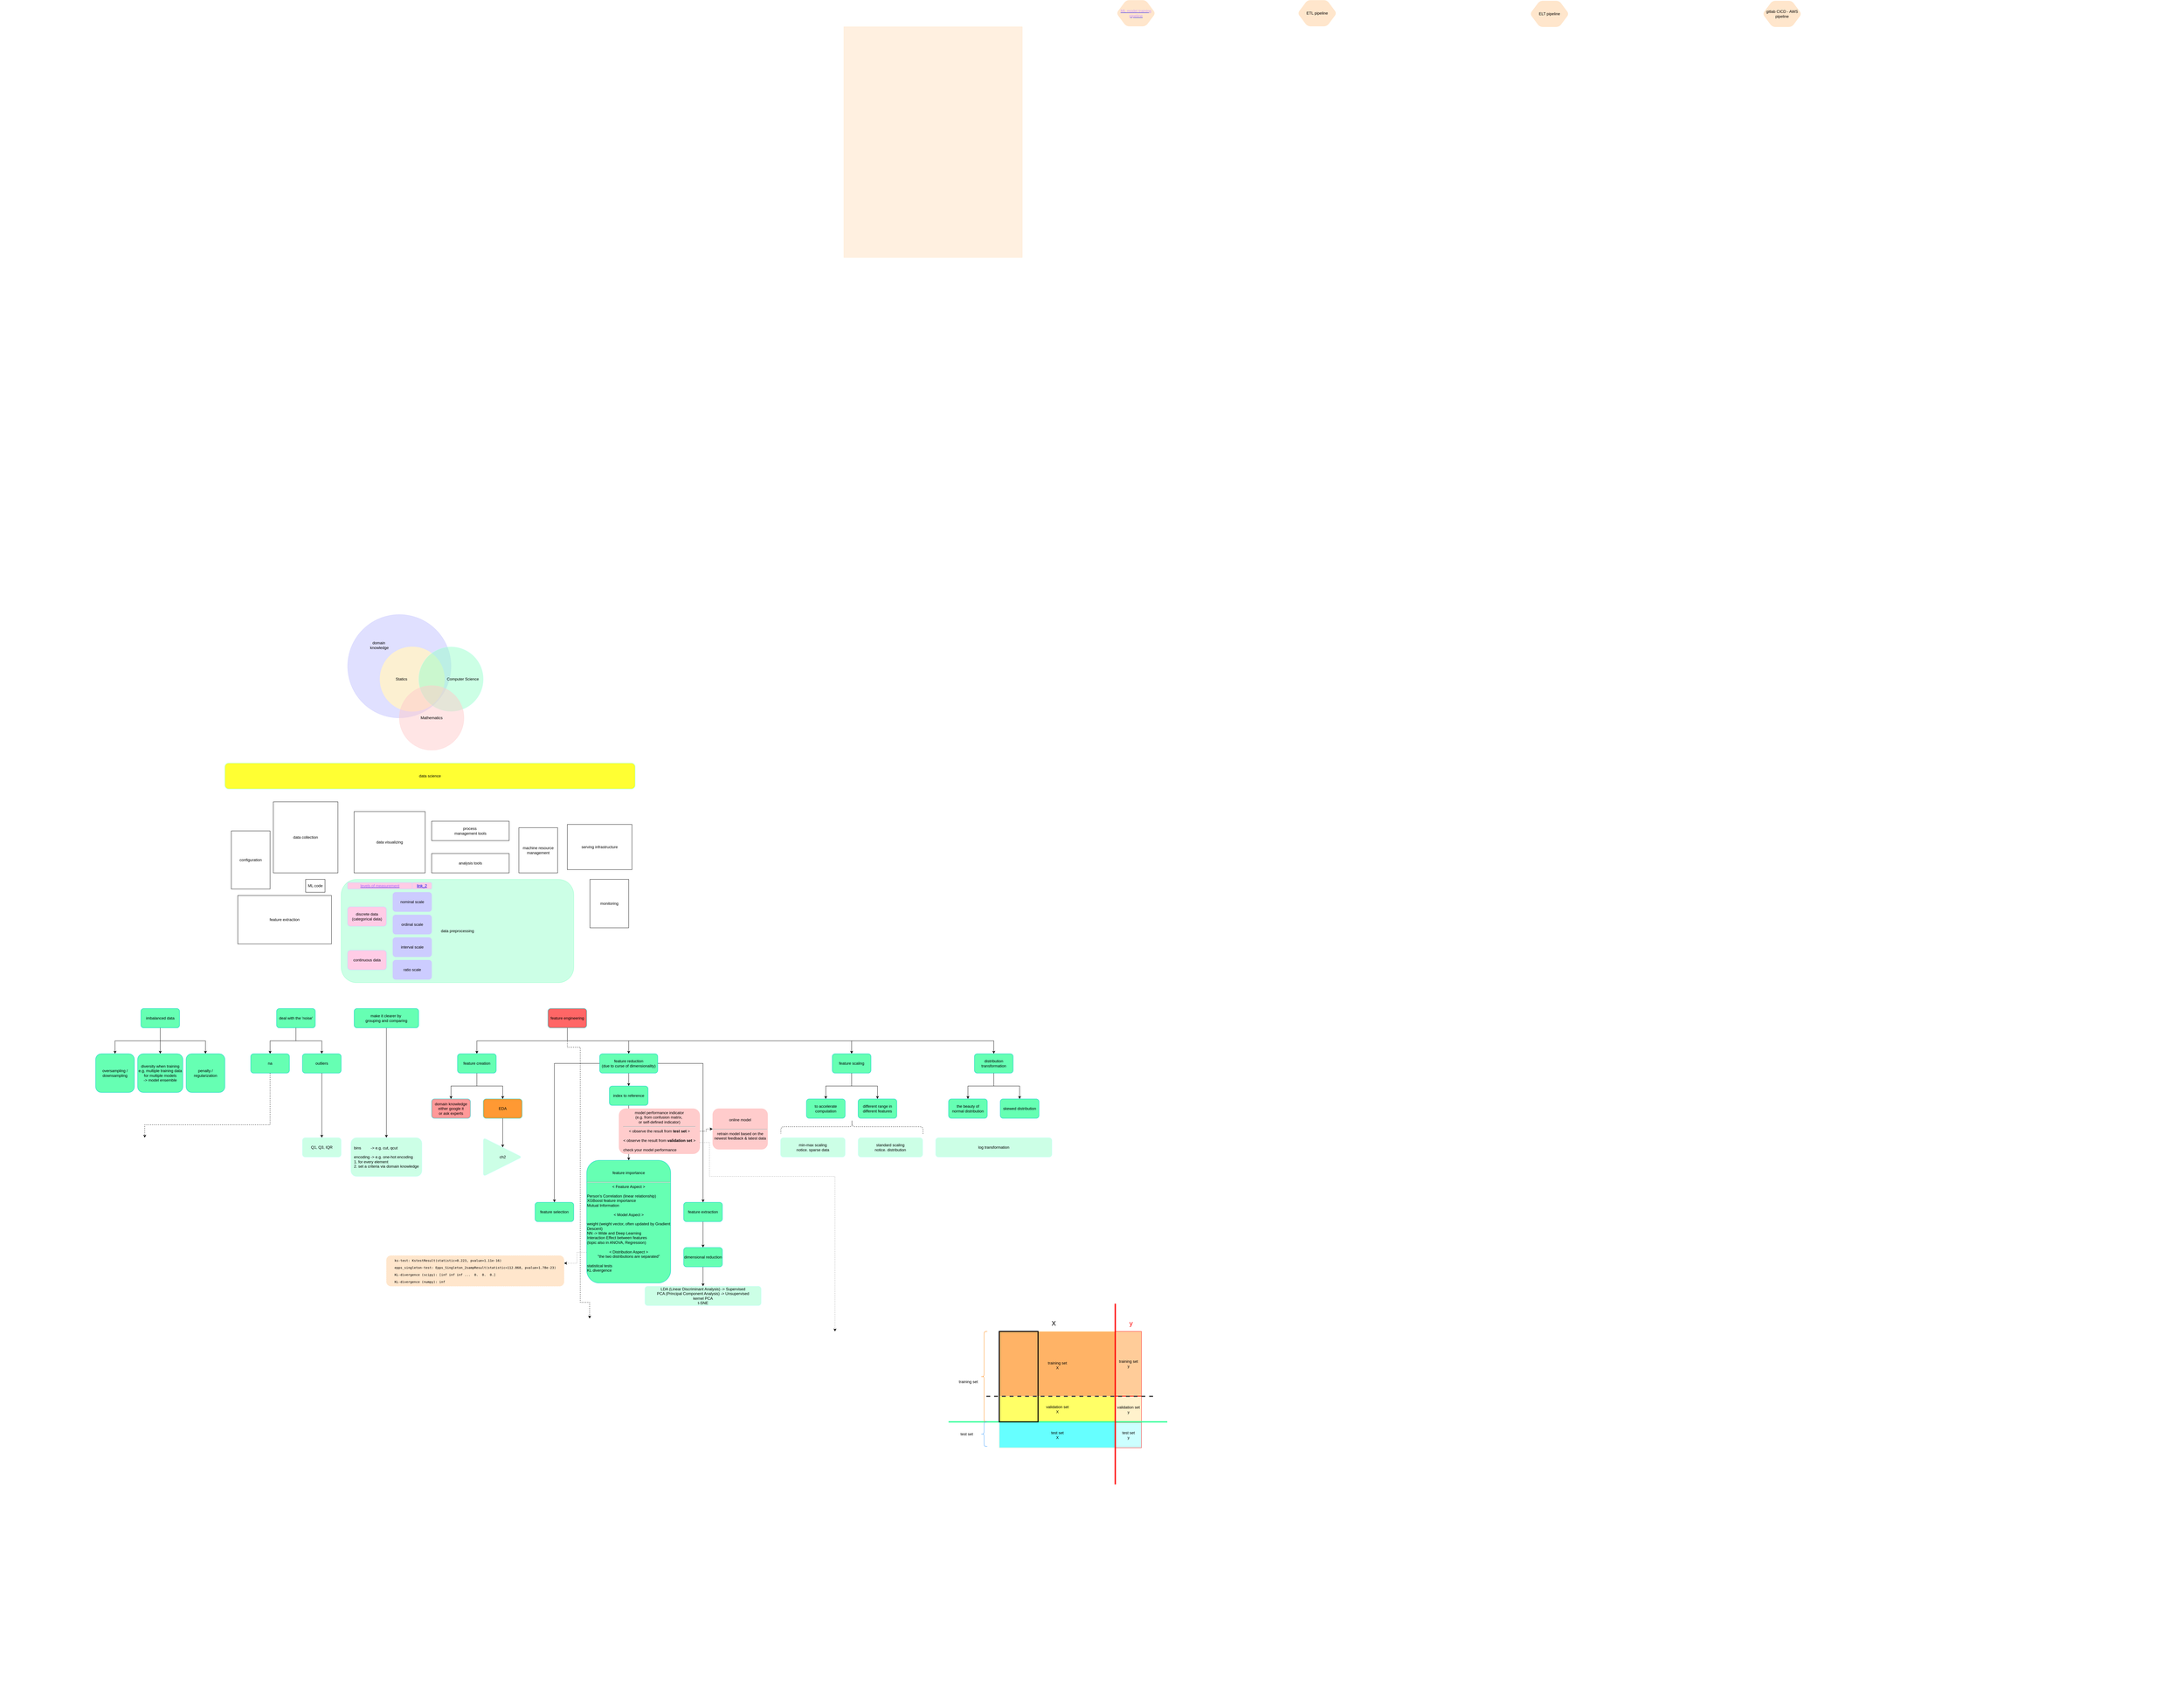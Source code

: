 <mxGraphModel dx="2912" dy="4269" grid="1" gridSize="10" guides="1" tooltips="1" connect="1" arrows="1" fold="1" page="1" pageScale="1" pageWidth="827" pageHeight="1169" background="#ffffff"><root><mxCell id="0"/><mxCell id="1" parent="0"/><mxCell id="175" value="&lt;div style=&quot;text-align: center&quot;&gt;&lt;br&gt;&lt;/div&gt;&lt;div style=&quot;text-align: center&quot;&gt;domain&amp;nbsp; &amp;nbsp; &amp;nbsp; &amp;nbsp; &amp;nbsp; &amp;nbsp; &amp;nbsp; &amp;nbsp; &amp;nbsp; &amp;nbsp; &amp;nbsp; &amp;nbsp; &amp;nbsp; &amp;nbsp; &amp;nbsp; &amp;nbsp; &amp;nbsp; &amp;nbsp; &amp;nbsp;&amp;nbsp;&lt;/div&gt;&lt;div style=&quot;text-align: center&quot;&gt;knowledge&amp;nbsp; &amp;nbsp; &amp;nbsp; &amp;nbsp; &amp;nbsp; &amp;nbsp; &amp;nbsp; &amp;nbsp; &amp;nbsp; &amp;nbsp; &amp;nbsp; &amp;nbsp; &amp;nbsp; &amp;nbsp; &amp;nbsp; &amp;nbsp; &amp;nbsp; &amp;nbsp; &amp;nbsp;&lt;br&gt;&lt;/div&gt;&lt;div style=&quot;text-align: center&quot;&gt;&lt;br&gt;&lt;/div&gt;&lt;div style=&quot;text-align: center&quot;&gt;&lt;br&gt;&lt;/div&gt;&lt;div style=&quot;text-align: center&quot;&gt;&lt;br&gt;&lt;/div&gt;&lt;div style=&quot;text-align: center&quot;&gt;&lt;br&gt;&lt;/div&gt;&lt;div style=&quot;text-align: center&quot;&gt;&lt;br&gt;&lt;/div&gt;&lt;div style=&quot;text-align: center&quot;&gt;&lt;br&gt;&lt;/div&gt;&lt;div style=&quot;text-align: center&quot;&gt;&lt;br&gt;&lt;/div&gt;&lt;div style=&quot;text-align: center&quot;&gt;&lt;br&gt;&lt;/div&gt;&lt;div style=&quot;text-align: center&quot;&gt;&lt;br&gt;&lt;/div&gt;&lt;div style=&quot;text-align: center&quot;&gt;&lt;br&gt;&lt;/div&gt;" style="ellipse;whiteSpace=wrap;html=1;aspect=fixed;rounded=1;strokeColor=#CCCCFF;fillColor=#CCCCFF;opacity=60;" vertex="1" parent="1"><mxGeometry x="180" y="-940" width="320" height="320" as="geometry"/></mxCell><mxCell id="6" value="data preprocessing" style="rounded=1;whiteSpace=wrap;html=1;fillColor=#CCFFE6;strokeColor=#99FFCC;" parent="1" vertex="1"><mxGeometry x="160" y="-120" width="720" height="320" as="geometry"/></mxCell><mxCell id="73" value="" style="edgeStyle=orthogonalEdgeStyle;rounded=0;html=1;jettySize=auto;orthogonalLoop=1;entryX=0.5;entryY=0;" parent="1" source="7" target="71" edge="1"><mxGeometry relative="1" as="geometry"><mxPoint x="1280" y="1160" as="targetPoint"/><Array as="points"/></mxGeometry></mxCell><mxCell id="7" value="dimensional reduction" style="rounded=1;whiteSpace=wrap;html=1;fillColor=#66FFB3;strokeColor=#00CCCC;" parent="1" vertex="1"><mxGeometry x="1220" y="1020" width="120" height="60" as="geometry"/></mxCell><mxCell id="8" value="configuration" style="whiteSpace=wrap;html=1;" parent="1" vertex="1"><mxGeometry x="-180" y="-270" width="120" height="180" as="geometry"/></mxCell><mxCell id="9" value="data collection" style="whiteSpace=wrap;html=1;" parent="1" vertex="1"><mxGeometry x="-50" y="-360" width="200" height="220" as="geometry"/></mxCell><mxCell id="10" value="analysis tools" style="whiteSpace=wrap;html=1;" parent="1" vertex="1"><mxGeometry x="440" y="-200" width="240" height="60" as="geometry"/></mxCell><mxCell id="11" value="machine resource management" style="whiteSpace=wrap;html=1;" parent="1" vertex="1"><mxGeometry x="710" y="-280" width="120" height="140" as="geometry"/></mxCell><mxCell id="12" value="data visualizing" style="whiteSpace=wrap;html=1;" parent="1" vertex="1"><mxGeometry x="200" y="-330" width="220" height="190" as="geometry"/></mxCell><mxCell id="13" value="ML code" style="whiteSpace=wrap;html=1;" parent="1" vertex="1"><mxGeometry x="50" y="-120" width="60" height="40" as="geometry"/></mxCell><mxCell id="14" value="feature extraction" style="whiteSpace=wrap;html=1;" parent="1" vertex="1"><mxGeometry x="-160" y="-70" width="290" height="150" as="geometry"/></mxCell><mxCell id="15" value="process&amp;nbsp;&lt;div&gt;management tools&lt;/div&gt;" style="whiteSpace=wrap;html=1;" parent="1" vertex="1"><mxGeometry x="440" y="-300" width="240" height="60" as="geometry"/></mxCell><mxCell id="16" value="serving infrastructure" style="whiteSpace=wrap;html=1;" parent="1" vertex="1"><mxGeometry x="860" y="-290" width="200" height="140" as="geometry"/></mxCell><mxCell id="17" value="monitoring" style="whiteSpace=wrap;html=1;" parent="1" vertex="1"><mxGeometry x="930" y="-120" width="120" height="150" as="geometry"/></mxCell><mxCell id="63" value="" style="edgeStyle=orthogonalEdgeStyle;rounded=0;html=1;jettySize=auto;orthogonalLoop=1;entryX=0.5;entryY=0;" parent="1" source="30" target="64" edge="1"><mxGeometry relative="1" as="geometry"><mxPoint x="300" y="520" as="targetPoint"/><Array as="points"/></mxGeometry></mxCell><mxCell id="30" value="&lt;span&gt;make it clearer by&amp;nbsp;&lt;/span&gt;&lt;div&gt;&lt;span&gt;grouping and comparing&lt;/span&gt;&lt;/div&gt;" style="rounded=1;whiteSpace=wrap;html=1;fillColor=#66FFB3;strokeColor=#00CCCC;" parent="1" vertex="1"><mxGeometry x="200" y="280" width="200" height="60" as="geometry"/></mxCell><mxCell id="32" value="data science" style="rounded=1;whiteSpace=wrap;html=1;fillColor=#FFFF33;strokeColor=#99FFFF;" parent="1" vertex="1"><mxGeometry x="-200" y="-480" width="1270" height="80" as="geometry"/></mxCell><mxCell id="45" value="Q1, Q3, IQR" style="rounded=1;whiteSpace=wrap;html=1;fillColor=#CCFFE6;strokeColor=#CCFFFF;" parent="1" vertex="1"><mxGeometry x="40" y="680" width="120" height="60" as="geometry"/></mxCell><mxCell id="52" value="" style="group" parent="1" vertex="1" connectable="0"><mxGeometry x="-120" y="280" width="280" height="210" as="geometry"/></mxCell><mxCell id="3" value="deal with the 'noise'" style="rounded=1;whiteSpace=wrap;html=1;fillColor=#66FFB3;strokeColor=#00CCCC;" parent="52" vertex="1"><mxGeometry x="80" width="120" height="60" as="geometry"/></mxCell><mxCell id="24" value="na" style="rounded=1;whiteSpace=wrap;html=1;fillColor=#66FFB3;strokeColor=#00CCCC;" parent="52" vertex="1"><mxGeometry y="140" width="120" height="60" as="geometry"/></mxCell><mxCell id="25" value="" style="edgeStyle=orthogonalEdgeStyle;rounded=0;html=1;jettySize=auto;orthogonalLoop=1;entryX=0.5;entryY=0;" parent="52" source="3" target="24" edge="1"><mxGeometry relative="1" as="geometry"><Array as="points"><mxPoint x="140" y="100"/><mxPoint x="60" y="100"/></Array></mxGeometry></mxCell><mxCell id="27" value="outliers" style="rounded=1;whiteSpace=wrap;html=1;fillColor=#66FFB3;strokeColor=#00CCCC;" parent="52" vertex="1"><mxGeometry x="160" y="140" width="120" height="60" as="geometry"/></mxCell><mxCell id="34" value="" style="edgeStyle=orthogonalEdgeStyle;rounded=0;html=1;jettySize=auto;orthogonalLoop=1;exitX=0.5;exitY=1;entryX=0.5;entryY=0;" parent="52" source="3" target="27" edge="1"><mxGeometry relative="1" as="geometry"><mxPoint x="150" y="70" as="sourcePoint"/><mxPoint x="70" y="150" as="targetPoint"/><Array as="points"><mxPoint x="140" y="100"/><mxPoint x="220" y="100"/></Array></mxGeometry></mxCell><mxCell id="59" value="" style="group" parent="1" vertex="1" connectable="0"><mxGeometry x="-600" y="280" width="400" height="260" as="geometry"/></mxCell><mxCell id="51" value="" style="group;rotation=0;" parent="59" vertex="1" connectable="0"><mxGeometry x="120" width="280" height="260" as="geometry"/></mxCell><mxCell id="47" value="&lt;div&gt;imbalanced data&lt;br&gt;&lt;/div&gt;" style="rounded=1;whiteSpace=wrap;html=1;fillColor=#66FFB3;strokeColor=#00CCCC;rotation=0;" parent="51" vertex="1"><mxGeometry x="20" width="120" height="60" as="geometry"/></mxCell><mxCell id="49" value="penalty /&lt;div&gt;regularization&lt;/div&gt;" style="rounded=1;whiteSpace=wrap;html=1;fillColor=#66FFB3;strokeColor=#00CCCC;rotation=0;" parent="51" vertex="1"><mxGeometry x="160" y="140" width="120" height="120" as="geometry"/></mxCell><mxCell id="50" value="" style="edgeStyle=orthogonalEdgeStyle;rounded=0;html=1;jettySize=auto;orthogonalLoop=1;exitX=0.5;exitY=1;entryX=0.5;entryY=0;" parent="51" source="47" target="49" edge="1"><mxGeometry relative="1" as="geometry"><mxPoint x="150" y="70" as="sourcePoint"/><mxPoint x="70" y="150" as="targetPoint"/><Array as="points"><mxPoint x="80" y="100"/><mxPoint x="220" y="100"/></Array></mxGeometry></mxCell><mxCell id="57" value="diversity when training&lt;div&gt;e.g. multiple training data for multiple models&lt;/div&gt;&lt;div&gt;-&amp;gt; model ensemble&lt;/div&gt;" style="rounded=1;whiteSpace=wrap;html=1;fillColor=#66FFB3;strokeColor=#00CCCC;" parent="51" vertex="1"><mxGeometry x="10" y="140" width="140" height="120" as="geometry"/></mxCell><mxCell id="58" value="" style="edgeStyle=orthogonalEdgeStyle;rounded=0;html=1;jettySize=auto;orthogonalLoop=1;entryX=0.5;entryY=0;exitX=0.5;exitY=1;" parent="51" source="47" target="57" edge="1"><mxGeometry relative="1" as="geometry"><mxPoint x="90" y="70" as="sourcePoint"/><mxPoint x="-50" y="150" as="targetPoint"/><Array as="points"><mxPoint x="80" y="80"/><mxPoint x="80" y="80"/></Array></mxGeometry></mxCell><mxCell id="48" value="oversampling /&lt;div&gt;downsampling&lt;/div&gt;" style="rounded=1;whiteSpace=wrap;html=1;fillColor=#66FFB3;strokeColor=#00CCCC;rotation=0;" parent="59" vertex="1"><mxGeometry y="140" width="120" height="120" as="geometry"/></mxCell><mxCell id="46" value="" style="edgeStyle=orthogonalEdgeStyle;rounded=0;html=1;jettySize=auto;orthogonalLoop=1;entryX=0.5;entryY=0;" parent="59" source="47" target="48" edge="1"><mxGeometry relative="1" as="geometry"><Array as="points"><mxPoint x="200" y="100"/><mxPoint x="60" y="100"/></Array></mxGeometry></mxCell><mxCell id="61" value="" style="edgeStyle=orthogonalEdgeStyle;rounded=0;html=1;jettySize=auto;orthogonalLoop=1;" parent="1" source="27" target="45" edge="1"><mxGeometry relative="1" as="geometry"/></mxCell><mxCell id="64" value="&lt;div style=&quot;text-align: left&quot;&gt;&lt;span style=&quot;letter-spacing: 0px&quot;&gt;bins&amp;nbsp; &amp;nbsp; &amp;nbsp; &amp;nbsp; &amp;nbsp;-&amp;gt; e.g. cut, qcut&lt;/span&gt;&lt;/div&gt;&lt;div style=&quot;text-align: left&quot;&gt;&lt;span style=&quot;letter-spacing: 0px&quot;&gt;&lt;br&gt;&lt;/span&gt;&lt;/div&gt;&lt;div style=&quot;text-align: left&quot;&gt;encoding -&amp;gt;&amp;nbsp;&lt;span style=&quot;letter-spacing: 0px&quot;&gt;e.g. one-hot encoding&lt;br&gt;1. for every element&lt;/span&gt;&lt;/div&gt;&lt;div style=&quot;text-align: left&quot;&gt;&lt;span style=&quot;letter-spacing: 0px&quot;&gt;2. set a criteria via domain knowledge&lt;/span&gt;&lt;/div&gt;" style="rounded=1;whiteSpace=wrap;html=1;fillColor=#CCFFE6;strokeColor=#CCFFFF;" parent="1" vertex="1"><mxGeometry x="190" y="680" width="220" height="120" as="geometry"/></mxCell><mxCell id="67" value="" style="edgeStyle=orthogonalEdgeStyle;rounded=0;html=1;jettySize=auto;orthogonalLoop=1;entryX=0.5;entryY=0;" parent="1" source="43" target="82" edge="1"><mxGeometry relative="1" as="geometry"><mxPoint x="660" y="660" as="targetPoint"/><Array as="points"/></mxGeometry></mxCell><mxCell id="68" value="&lt;div&gt;min-max scaling&lt;/div&gt;&lt;div&gt;notice. sparse data&lt;/div&gt;" style="rounded=1;whiteSpace=wrap;html=1;fillColor=#CCFFE6;strokeColor=#CCFFFF;" parent="1" vertex="1"><mxGeometry x="1520" y="680" width="200" height="60" as="geometry"/></mxCell><mxCell id="71" value="LDA (Linear Discriminant Analysis) -&amp;gt; Supervised&lt;div&gt;PCA (Principal Component Analysis) -&amp;gt; Unsupervised&lt;/div&gt;&lt;div&gt;kernel PCA&lt;/div&gt;&lt;div&gt;t-SNE&lt;/div&gt;" style="rounded=1;whiteSpace=wrap;html=1;fillColor=#CCFFE6;strokeColor=#CCFFFF;" parent="1" vertex="1"><mxGeometry x="1100" y="1140" width="360" height="60" as="geometry"/></mxCell><mxCell id="77" style="edgeStyle=orthogonalEdgeStyle;rounded=0;html=1;jettySize=auto;orthogonalLoop=1;entryX=0.5;entryY=0;exitX=0.5;exitY=1;" parent="1" source="41" target="74" edge="1"><mxGeometry relative="1" as="geometry"><mxPoint x="660" y="360" as="targetPoint"/><Array as="points"><mxPoint x="860" y="380"/><mxPoint x="580" y="380"/></Array></mxGeometry></mxCell><mxCell id="41" value="feature engineering" style="rounded=1;whiteSpace=wrap;html=1;fillColor=#FF6666;strokeColor=#00CCCC;" parent="1" vertex="1"><mxGeometry x="800" y="280" width="120" height="60" as="geometry"/></mxCell><mxCell id="42" value="domain knowledge&lt;div&gt;either google it&lt;/div&gt;&lt;div&gt;or ask experts&lt;/div&gt;" style="rounded=1;whiteSpace=wrap;html=1;fillColor=#FF9999;strokeColor=#00CCCC;" parent="1" vertex="1"><mxGeometry x="440" y="560" width="120" height="60" as="geometry"/></mxCell><mxCell id="40" value="" style="edgeStyle=orthogonalEdgeStyle;rounded=0;html=1;jettySize=auto;orthogonalLoop=1;entryX=0.5;entryY=0;exitX=0.5;exitY=1;" parent="1" source="74" target="42" edge="1"><mxGeometry relative="1" as="geometry"><mxPoint x="580" y="460" as="sourcePoint"/><Array as="points"><mxPoint x="580" y="520"/><mxPoint x="500" y="520"/></Array></mxGeometry></mxCell><mxCell id="43" value="EDA" style="rounded=1;whiteSpace=wrap;html=1;fillColor=#FF9933;strokeColor=#00CCCC;" parent="1" vertex="1"><mxGeometry x="600" y="560" width="120" height="60" as="geometry"/></mxCell><mxCell id="44" value="" style="edgeStyle=orthogonalEdgeStyle;rounded=0;html=1;jettySize=auto;orthogonalLoop=1;exitX=0.5;exitY=1;entryX=0.5;entryY=0;" parent="1" source="74" target="43" edge="1"><mxGeometry relative="1" as="geometry"><mxPoint x="580" y="460" as="sourcePoint"/><mxPoint x="510" y="570" as="targetPoint"/><Array as="points"><mxPoint x="580" y="520"/><mxPoint x="660" y="520"/></Array></mxGeometry></mxCell><mxCell id="74" value="feature creation" style="rounded=1;whiteSpace=wrap;html=1;fillColor=#66FFB3;strokeColor=#00CCCC;" parent="1" vertex="1"><mxGeometry x="520" y="420" width="120" height="60" as="geometry"/></mxCell><mxCell id="75" value="feature selection" style="rounded=1;whiteSpace=wrap;html=1;fillColor=#66FFB3;strokeColor=#00CCCC;" parent="1" vertex="1"><mxGeometry x="760" y="880" width="120" height="60" as="geometry"/></mxCell><mxCell id="81" value="" style="edgeStyle=orthogonalEdgeStyle;rounded=0;html=1;jettySize=auto;orthogonalLoop=1;entryX=0.5;entryY=0;" parent="1" source="76" target="7" edge="1"><mxGeometry relative="1" as="geometry"><mxPoint x="1280" y="1020" as="targetPoint"/><Array as="points"/></mxGeometry></mxCell><mxCell id="76" value="feature extraction" style="rounded=1;whiteSpace=wrap;html=1;fillColor=#66FFB3;strokeColor=#00CCCC;" parent="1" vertex="1"><mxGeometry x="1220" y="880" width="120" height="60" as="geometry"/></mxCell><mxCell id="78" style="edgeStyle=orthogonalEdgeStyle;rounded=0;html=1;jettySize=auto;orthogonalLoop=1;entryX=0.5;entryY=0;exitX=0;exitY=0.5;" parent="1" source="90" target="75" edge="1"><mxGeometry relative="1" as="geometry"><mxPoint x="550" y="430" as="targetPoint"/><mxPoint x="900" y="450" as="sourcePoint"/><Array as="points"><mxPoint x="820" y="450"/></Array></mxGeometry></mxCell><mxCell id="79" style="edgeStyle=orthogonalEdgeStyle;rounded=0;html=1;jettySize=auto;orthogonalLoop=1;entryX=0.5;entryY=0;exitX=0.5;exitY=1;" parent="1" source="41" target="90" edge="1"><mxGeometry relative="1" as="geometry"><mxPoint x="650" y="430" as="targetPoint"/><mxPoint x="920" y="340" as="sourcePoint"/><Array as="points"><mxPoint x="860" y="380"/><mxPoint x="1050" y="380"/></Array></mxGeometry></mxCell><mxCell id="82" value="ch2" style="triangle;whiteSpace=wrap;html=1;rounded=1;strokeColor=#CCFFFF;fillColor=#CCFFE6;" parent="1" vertex="1"><mxGeometry x="600" y="680" width="120" height="120" as="geometry"/></mxCell><mxCell id="85" value="&lt;div&gt;&lt;span style=&quot;letter-spacing: 0px&quot;&gt;standard scaling&lt;/span&gt;&lt;br&gt;&lt;/div&gt;&lt;div&gt;&lt;span style=&quot;letter-spacing: 0px&quot;&gt;notice. distribution&lt;/span&gt;&lt;/div&gt;" style="rounded=1;whiteSpace=wrap;html=1;fillColor=#CCFFE6;strokeColor=#CCFFFF;" parent="1" vertex="1"><mxGeometry x="1760" y="680" width="200" height="60" as="geometry"/></mxCell><mxCell id="89" value="" style="group" parent="1" vertex="1" connectable="0"><mxGeometry x="280" y="-840" width="320" height="320" as="geometry"/></mxCell><mxCell id="86" value="&lt;div style=&quot;text-align: center&quot;&gt;&lt;span style=&quot;letter-spacing: 0px&quot;&gt;Statics&amp;nbsp; &amp;nbsp; &amp;nbsp; &amp;nbsp; &amp;nbsp; &amp;nbsp; &amp;nbsp; &amp;nbsp; &amp;nbsp; &amp;nbsp;&amp;nbsp;&lt;/span&gt;&lt;/div&gt;" style="ellipse;whiteSpace=wrap;html=1;aspect=fixed;rounded=1;strokeColor=#FFF2CC;fillColor=#FFF2CC;opacity=90;" parent="89" vertex="1"><mxGeometry width="200" height="200" as="geometry"/></mxCell><mxCell id="87" value="&lt;div style=&quot;text-align: center&quot;&gt;&lt;span style=&quot;letter-spacing: 0px&quot;&gt;&amp;nbsp; &amp;nbsp; &amp;nbsp; &amp;nbsp; &amp;nbsp; &amp;nbsp; &amp;nbsp; &amp;nbsp; &amp;nbsp; &amp;nbsp; &amp;nbsp; Computer Science&lt;/span&gt;&lt;/div&gt;" style="ellipse;whiteSpace=wrap;html=1;aspect=fixed;rounded=1;strokeColor=#CCFFFF;fillColor=#99FFCC;opacity=50;" parent="89" vertex="1"><mxGeometry x="120" width="200" height="200" as="geometry"/></mxCell><mxCell id="88" value="Mathematics" style="ellipse;whiteSpace=wrap;html=1;aspect=fixed;rounded=1;strokeColor=#FFCCCC;fillColor=#FFCCCC;opacity=50;" parent="89" vertex="1"><mxGeometry x="60" y="120" width="200" height="200" as="geometry"/></mxCell><mxCell id="92" value="" style="edgeStyle=orthogonalEdgeStyle;rounded=0;html=1;jettySize=auto;orthogonalLoop=1;" parent="1" source="90" target="91" edge="1"><mxGeometry relative="1" as="geometry"/></mxCell><mxCell id="90" value="&lt;div&gt;feature reduction&lt;br&gt;&lt;/div&gt;&lt;div&gt;(due to curse of dimensionality)&lt;/div&gt;" style="rounded=1;whiteSpace=wrap;html=1;fillColor=#66FFB3;strokeColor=#00CCCC;" parent="1" vertex="1"><mxGeometry x="960" y="420" width="180" height="60" as="geometry"/></mxCell><mxCell id="94" value="" style="edgeStyle=orthogonalEdgeStyle;rounded=0;html=1;jettySize=auto;orthogonalLoop=1;" parent="1" source="91" target="93" edge="1"><mxGeometry relative="1" as="geometry"/></mxCell><mxCell id="91" value="index to reference" style="rounded=1;whiteSpace=wrap;html=1;fillColor=#66FFB3;strokeColor=#00CCCC;" parent="1" vertex="1"><mxGeometry x="990" y="520" width="120" height="60" as="geometry"/></mxCell><mxCell id="133" value="" style="edgeStyle=orthogonalEdgeStyle;rounded=0;html=1;dashed=1;jettySize=auto;orthogonalLoop=1;entryX=1;entryY=0.25;exitX=0;exitY=0.75;dashPattern=1 4;" parent="1" source="93" target="131" edge="1"><mxGeometry relative="1" as="geometry"><mxPoint x="1050" y="1210" as="targetPoint"/><Array as="points"><mxPoint x="890" y="1035"/><mxPoint x="890" y="1069"/></Array></mxGeometry></mxCell><mxCell id="93" value="feature importance&lt;div&gt;&lt;br&gt;&lt;div&gt;&lt;hr id=&quot;null&quot;&gt;&lt;/div&gt;&lt;div&gt;&amp;lt; Feature Aspect &amp;gt;&lt;br&gt;&lt;div&gt;&lt;div style=&quot;text-align: left&quot;&gt;&lt;br&gt;&lt;/div&gt;&lt;div style=&quot;text-align: left&quot;&gt;Person's Correlation (linear relationship)&lt;/div&gt;&lt;div style=&quot;text-align: left&quot;&gt;XGBoost feature importance&lt;/div&gt;&lt;div style=&quot;text-align: left&quot;&gt;Mutual Information&lt;/div&gt;&lt;div style=&quot;text-align: left&quot;&gt;&lt;br&gt;&lt;/div&gt;&lt;div style=&quot;text-align: center&quot;&gt;&amp;lt; Model Aspect &amp;gt;&lt;/div&gt;&lt;div style=&quot;text-align: center&quot;&gt;&lt;br&gt;&lt;/div&gt;&lt;div style=&quot;text-align: left&quot;&gt;weight (weight vector, often updated by Gradient Descent)&lt;/div&gt;&lt;div style=&quot;text-align: left&quot;&gt;NN -&amp;gt; Wide and Deep Learning&lt;/div&gt;&lt;/div&gt;&lt;div style=&quot;text-align: left&quot;&gt;Interaction Effect between features &lt;br&gt;(topic also in ANOVA, Regression)&lt;/div&gt;&lt;/div&gt;&lt;div style=&quot;text-align: left&quot;&gt;&lt;br&gt;&lt;/div&gt;&lt;div style=&quot;text-align: center&quot;&gt;&lt;span&gt;&amp;lt; Distribution Aspect &amp;gt;&lt;/span&gt;&lt;br&gt;&lt;/div&gt;&lt;div style=&quot;text-align: center&quot;&gt;&lt;span&gt;&quot;the two distributions are separated&quot;&lt;/span&gt;&lt;/div&gt;&lt;div style=&quot;text-align: left&quot;&gt;&lt;br&gt;&lt;/div&gt;&lt;div style=&quot;text-align: left&quot;&gt;statistical tests&lt;/div&gt;&lt;div style=&quot;text-align: left&quot;&gt;KL divergence&lt;/div&gt;&lt;/div&gt;" style="rounded=1;whiteSpace=wrap;html=1;fillColor=#66FFB3;strokeColor=#00CCCC;" parent="1" vertex="1"><mxGeometry x="920" y="750" width="260" height="380" as="geometry"/></mxCell><mxCell id="95" style="edgeStyle=orthogonalEdgeStyle;rounded=0;html=1;jettySize=auto;orthogonalLoop=1;entryX=0.5;entryY=0;exitX=1;exitY=0.5;" parent="1" source="90" target="76" edge="1"><mxGeometry relative="1" as="geometry"><mxPoint x="1410" y="590" as="targetPoint"/><mxPoint x="1200" y="450" as="sourcePoint"/><Array as="points"><mxPoint x="1280" y="450"/></Array></mxGeometry></mxCell><mxCell id="97" value="ordinal scale&lt;br&gt;" style="rounded=1;whiteSpace=wrap;html=1;strokeColor=#CCCCFF;fillColor=#CCCCFF;" parent="1" vertex="1"><mxGeometry x="320" y="-10" width="120" height="60" as="geometry"/></mxCell><mxCell id="98" value="&lt;span&gt;nominal scale&lt;/span&gt;" style="rounded=1;whiteSpace=wrap;html=1;strokeColor=#CCCCFF;fillColor=#CCCCFF;" parent="1" vertex="1"><mxGeometry x="320" y="-80" width="120" height="60" as="geometry"/></mxCell><mxCell id="99" value="interval scale&lt;br&gt;" style="rounded=1;whiteSpace=wrap;html=1;strokeColor=#CCCCFF;fillColor=#CCCCFF;" parent="1" vertex="1"><mxGeometry x="320" y="60" width="120" height="60" as="geometry"/></mxCell><mxCell id="100" value="ratio scale&lt;br&gt;" style="rounded=1;whiteSpace=wrap;html=1;strokeColor=#CCCCFF;fillColor=#CCCCFF;" parent="1" vertex="1"><mxGeometry x="320" y="130" width="120" height="60" as="geometry"/></mxCell><mxCell id="101" value="&lt;span&gt;discrete data&lt;/span&gt;&lt;div&gt;&lt;span&gt;(categorical data)&lt;/span&gt;&lt;/div&gt;" style="rounded=1;whiteSpace=wrap;html=1;strokeColor=#CCCCFF;fillColor=#FFCCE6;" parent="1" vertex="1"><mxGeometry x="180" y="-35" width="120" height="60" as="geometry"/></mxCell><mxCell id="102" value="&lt;span&gt;continuous data&lt;/span&gt;" style="rounded=1;whiteSpace=wrap;html=1;strokeColor=#CCCCFF;fillColor=#FFCCE6;" parent="1" vertex="1"><mxGeometry x="180" y="100" width="120" height="60" as="geometry"/></mxCell><mxCell id="104" value="" style="group" parent="1" vertex="1" connectable="0"><mxGeometry x="1600" y="420" width="280" height="200" as="geometry"/></mxCell><mxCell id="105" value="feature scaling" style="rounded=1;whiteSpace=wrap;html=1;fillColor=#66FFB3;strokeColor=#00CCCC;" parent="104" vertex="1"><mxGeometry x="80" width="120" height="60" as="geometry"/></mxCell><mxCell id="106" value="to accelerate computation" style="rounded=1;whiteSpace=wrap;html=1;fillColor=#66FFB3;strokeColor=#00CCCC;" parent="104" vertex="1"><mxGeometry y="140" width="120" height="60" as="geometry"/></mxCell><mxCell id="107" value="" style="edgeStyle=orthogonalEdgeStyle;rounded=0;html=1;jettySize=auto;orthogonalLoop=1;entryX=0.5;entryY=0;" parent="104" source="105" target="106" edge="1"><mxGeometry relative="1" as="geometry"><Array as="points"><mxPoint x="140" y="100"/><mxPoint x="60" y="100"/></Array></mxGeometry></mxCell><mxCell id="108" value="different range in different features" style="rounded=1;whiteSpace=wrap;html=1;fillColor=#66FFB3;strokeColor=#00CCCC;" parent="104" vertex="1"><mxGeometry x="160" y="140" width="120" height="60" as="geometry"/></mxCell><mxCell id="109" value="" style="edgeStyle=orthogonalEdgeStyle;rounded=0;html=1;jettySize=auto;orthogonalLoop=1;exitX=0.5;exitY=1;entryX=0.5;entryY=0;" parent="104" source="105" target="108" edge="1"><mxGeometry relative="1" as="geometry"><mxPoint x="150" y="70" as="sourcePoint"/><mxPoint x="70" y="150" as="targetPoint"/><Array as="points"><mxPoint x="140" y="100"/><mxPoint x="220" y="100"/></Array></mxGeometry></mxCell><mxCell id="111" value="" style="shape=curlyBracket;whiteSpace=wrap;html=1;rounded=1;strokeColor=#000000;fillColor=#FFCCE6;rotation=90;dashed=1;" parent="1" vertex="1"><mxGeometry x="1719" y="426" width="44" height="440" as="geometry"/></mxCell><mxCell id="113" value="" style="shape=image;imageAspect=0;aspect=fixed;verticalLabelPosition=bottom;verticalAlign=top;rounded=1;dashed=1;strokeColor=#000000;fillColor=#FFCCE6;html=1;image=https://camo.githubusercontent.com/a72c1605ee18d00bcd17e7c4b5a36ce65ba9d0179b8270e09ba0f62e3db1273b/68747470733a2f2f61693130302d66696c65656e746974792e6375706f792e636f6d2f326e642f686f6d65776f726b2f4431392f313535363738303734393638372f6c61726765;" parent="1" vertex="1"><mxGeometry x="-896" y="680" width="896" height="815" as="geometry"/></mxCell><mxCell id="115" value="" style="edgeStyle=orthogonalEdgeStyle;rounded=0;html=1;jettySize=auto;orthogonalLoop=1;entryX=0.5;entryY=0;dashed=1;" parent="1" source="24" target="113" edge="1"><mxGeometry relative="1" as="geometry"><mxPoint x="-60" y="560" as="targetPoint"/><Array as="points"><mxPoint x="-60" y="640"/><mxPoint x="-448" y="640"/></Array></mxGeometry></mxCell><mxCell id="116" value="" style="shape=image;imageAspect=0;aspect=fixed;verticalLabelPosition=bottom;verticalAlign=top;rounded=1;dashed=1;strokeColor=#000000;fillColor=#FFCCE6;html=1;image=https://camo.githubusercontent.com/adce7c462adf4fe81472bdf6bd1ebe9f67e04da1c540f0c539a83387edd1cb54/68747470733a2f2f61693130302d66696c65656e746974792e6375706f792e636f6d2f326e642f686f6d65776f726b2f4431372f313535363737393132393631352f6c61726765;" parent="1" vertex="1"><mxGeometry x="560" y="1240" width="738" height="791" as="geometry"/></mxCell><mxCell id="117" value="" style="group" parent="1" vertex="1" connectable="0"><mxGeometry x="2040" y="420" width="280" height="200" as="geometry"/></mxCell><mxCell id="118" value="distribution transformation" style="rounded=1;whiteSpace=wrap;html=1;fillColor=#66FFB3;strokeColor=#00CCCC;" parent="117" vertex="1"><mxGeometry x="80" width="120" height="60" as="geometry"/></mxCell><mxCell id="119" value="&lt;div&gt;the beauty of&lt;/div&gt;normal distribution" style="rounded=1;whiteSpace=wrap;html=1;fillColor=#66FFB3;strokeColor=#00CCCC;" parent="117" vertex="1"><mxGeometry y="140" width="120" height="60" as="geometry"/></mxCell><mxCell id="120" value="" style="edgeStyle=orthogonalEdgeStyle;rounded=0;html=1;jettySize=auto;orthogonalLoop=1;entryX=0.5;entryY=0;" parent="117" source="118" target="119" edge="1"><mxGeometry relative="1" as="geometry"><Array as="points"><mxPoint x="140" y="100"/><mxPoint x="60" y="100"/></Array></mxGeometry></mxCell><mxCell id="121" value="skewed distribution" style="rounded=1;whiteSpace=wrap;html=1;fillColor=#66FFB3;strokeColor=#00CCCC;" parent="117" vertex="1"><mxGeometry x="160" y="140" width="120" height="60" as="geometry"/></mxCell><mxCell id="122" value="" style="edgeStyle=orthogonalEdgeStyle;rounded=0;html=1;jettySize=auto;orthogonalLoop=1;exitX=0.5;exitY=1;entryX=0.5;entryY=0;" parent="117" source="118" target="121" edge="1"><mxGeometry relative="1" as="geometry"><mxPoint x="150" y="70" as="sourcePoint"/><mxPoint x="70" y="150" as="targetPoint"/><Array as="points"><mxPoint x="140" y="100"/><mxPoint x="220" y="100"/></Array></mxGeometry></mxCell><mxCell id="123" value="log transformation" style="rounded=1;whiteSpace=wrap;html=1;fillColor=#CCFFE6;strokeColor=#CCFFFF;" parent="1" vertex="1"><mxGeometry x="2000" y="680" width="360" height="60" as="geometry"/></mxCell><mxCell id="124" style="edgeStyle=orthogonalEdgeStyle;rounded=0;html=1;jettySize=auto;orthogonalLoop=1;entryX=0.5;entryY=0;exitX=0.5;exitY=1;" parent="1" source="41" target="105" edge="1"><mxGeometry relative="1" as="geometry"><mxPoint x="1060" y="430" as="targetPoint"/><mxPoint x="870" y="350" as="sourcePoint"/><Array as="points"><mxPoint x="860" y="380"/><mxPoint x="1740" y="380"/></Array></mxGeometry></mxCell><mxCell id="125" style="edgeStyle=orthogonalEdgeStyle;rounded=0;html=1;jettySize=auto;orthogonalLoop=1;entryX=0.5;entryY=0;exitX=0.5;exitY=1;" parent="1" source="41" target="118" edge="1"><mxGeometry relative="1" as="geometry"><mxPoint x="1750" y="430" as="targetPoint"/><mxPoint x="870" y="350" as="sourcePoint"/><Array as="points"><mxPoint x="860" y="380"/><mxPoint x="2180" y="380"/></Array></mxGeometry></mxCell><mxCell id="126" value="" style="edgeStyle=orthogonalEdgeStyle;rounded=0;html=1;jettySize=auto;orthogonalLoop=1;entryX=0.5;entryY=0;dashed=1;exitX=0.5;exitY=1;" parent="1" source="41" target="116" edge="1"><mxGeometry relative="1" as="geometry"><mxPoint x="860" y="490" as="sourcePoint"/><mxPoint x="472" y="690" as="targetPoint"/><Array as="points"><mxPoint x="860" y="400"/><mxPoint x="900" y="400"/><mxPoint x="900" y="1190"/><mxPoint x="929" y="1190"/></Array></mxGeometry></mxCell><mxCell id="129" value="" style="edgeStyle=orthogonalEdgeStyle;rounded=0;html=1;dashed=1;jettySize=auto;orthogonalLoop=1;" parent="1" source="127" target="128" edge="1"><mxGeometry relative="1" as="geometry"/></mxCell><mxCell id="127" value="model performance indicator&lt;div&gt;&lt;div&gt;(e.g. from confusion matrix,&amp;nbsp;&lt;/div&gt;&lt;div&gt;or self-defined indicator)&lt;div&gt;&lt;div&gt;&lt;hr id=&quot;null&quot;&gt;&lt;/div&gt;&lt;div&gt;&amp;lt; observe the result from &lt;b&gt;test set&lt;/b&gt; &amp;gt;&lt;br&gt;&lt;div&gt;&lt;div style=&quot;text-align: left&quot;&gt;&lt;br&gt;&lt;/div&gt;&lt;/div&gt;&lt;/div&gt;&lt;/div&gt;&lt;/div&gt;&lt;/div&gt;&lt;div style=&quot;text-align: left&quot;&gt;&lt;div style=&quot;text-align: center&quot;&gt;&lt;span style=&quot;letter-spacing: 0px&quot;&gt;&amp;lt; observe the result from &lt;b&gt;validation set&lt;/b&gt; &amp;gt;&lt;/span&gt;&lt;/div&gt;&lt;div&gt;&lt;div&gt;&lt;br&gt;&lt;/div&gt;&lt;div&gt;check your model performance&lt;/div&gt;&lt;/div&gt;&lt;/div&gt;" style="rounded=1;whiteSpace=wrap;html=1;fillColor=#FFCCCC;strokeColor=#FFCCCC;" parent="1" vertex="1"><mxGeometry x="1020" y="590" width="250" height="140" as="geometry"/></mxCell><mxCell id="128" value="online model&lt;div&gt;&lt;br&gt;&lt;div&gt;&lt;hr id=&quot;null&quot;&gt;&lt;/div&gt;&lt;div&gt;retrain model based on the newest feedback &amp;amp; latest data&lt;/div&gt;&lt;/div&gt;" style="rounded=1;whiteSpace=wrap;html=1;fillColor=#FFCCCC;strokeColor=#FFCCCC;" parent="1" vertex="1"><mxGeometry x="1310" y="590" width="170" height="126" as="geometry"/></mxCell><mxCell id="130" value="&lt;pre style=&quot;font-size: 10px&quot;&gt;&lt;br&gt;&lt;/pre&gt;" style="text;html=1;resizable=0;points=[];autosize=1;align=left;verticalAlign=top;spacingTop=-4;" parent="1" vertex="1"><mxGeometry x="580" y="1100" width="20" height="30" as="geometry"/></mxCell><mxCell id="131" value="&lt;pre style=&quot;text-align: left ; font-size: 10px&quot;&gt;&lt;font style=&quot;font-size: 10px&quot;&gt;ks-test: KstestResult(statistic=0.223, pvalue=1.11e-16)&lt;/font&gt;&lt;/pre&gt;&lt;pre style=&quot;text-align: left ; font-size: 10px&quot;&gt;&lt;font style=&quot;font-size: 10px&quot;&gt;epps_singleton-test: Epps_Singleton_2sampResult(statistic=112.868, pvalue=1.78e-23)&lt;/font&gt;&lt;/pre&gt;&lt;pre style=&quot;text-align: left ; font-size: 10px&quot;&gt;&lt;font style=&quot;font-size: 10px&quot;&gt;KL-divergence (scipy): [inf inf inf ...  0.  0.  0.]&lt;/font&gt;&lt;/pre&gt;&lt;pre style=&quot;text-align: left ; font-size: 10px&quot;&gt;&lt;font style=&quot;font-size: 10px&quot;&gt;KL-divergence (numpy): inf&lt;/font&gt;&lt;/pre&gt;" style="rounded=1;whiteSpace=wrap;html=1;dashed=1;strokeColor=#FFE6CC;fillColor=#FFE6CC;" parent="1" vertex="1"><mxGeometry x="300" y="1045" width="550" height="95" as="geometry"/></mxCell><mxCell id="136" value="" style="shape=image;imageAspect=0;aspect=fixed;verticalLabelPosition=bottom;verticalAlign=top;rounded=1;dashed=1;strokeColor=#FFE6CC;fillColor=#FFE6CC;html=1;image=https://i.stack.imgur.com/osBuF.png;" parent="1" vertex="1"><mxGeometry x="1440" y="1519" width="523" height="260" as="geometry"/></mxCell><mxCell id="137" value="" style="shape=image;imageAspect=0;aspect=fixed;verticalLabelPosition=bottom;verticalAlign=top;rounded=1;dashed=1;strokeColor=#FFE6CC;fillColor=#FFE6CC;html=1;image=https://www.statology.org/wp-content/uploads/2021/09/test_val1.png;" parent="1" vertex="1"><mxGeometry x="1440" y="1799" width="866" height="581" as="geometry"/></mxCell><mxCell id="138" value="" style="shape=image;imageAspect=0;aspect=fixed;verticalLabelPosition=bottom;verticalAlign=top;rounded=1;dashed=1;strokeColor=#FFE6CC;fillColor=#FFE6CC;html=1;image=https://i.stack.imgur.com/JyQI5.png;" parent="1" vertex="1"><mxGeometry x="1440" y="1280" width="497" height="219" as="geometry"/></mxCell><mxCell id="139" value="" style="edgeStyle=orthogonalEdgeStyle;rounded=0;html=1;dashed=1;jettySize=auto;orthogonalLoop=1;exitX=1;exitY=0.75;dashPattern=1 4;entryX=0.5;entryY=0;" parent="1" source="127" target="138" edge="1"><mxGeometry relative="1" as="geometry"><mxPoint x="930" y="1045" as="sourcePoint"/><mxPoint x="1540" y="1060" as="targetPoint"/><Array as="points"><mxPoint x="1300" y="695"/><mxPoint x="1300" y="800"/><mxPoint x="1689" y="800"/></Array></mxGeometry></mxCell><mxCell id="140" value="" style="shape=image;imageAspect=0;aspect=fixed;verticalLabelPosition=bottom;verticalAlign=top;rounded=1;dashed=1;strokeColor=#FFE6CC;fillColor=#FFE6CC;html=1;image=https://www.bigocheatsheet.com/img/big-o-cheat-sheet-poster.png;" parent="1" vertex="1"><mxGeometry x="660" y="-1310" width="1000" height="704" as="geometry"/></mxCell><mxCell id="142" value="" style="shape=image;imageAspect=0;aspect=fixed;verticalLabelPosition=bottom;verticalAlign=top;rounded=1;strokeColor=#FFE6CC;fillColor=#FFE6CC;html=1;image=https://devopedia.org/images/article/177/8101.156.png;imageBackground=#FFE6CC;opacity=60;imageBorder=#FFE6CC;" parent="1" vertex="1"><mxGeometry x="1716" y="-2760" width="552" height="714" as="geometry"/></mxCell><mxCell id="143" value="" style="shape=image;imageAspect=0;aspect=fixed;verticalLabelPosition=bottom;verticalAlign=top;rounded=1;strokeColor=#FFE6CC;fillColor=#FFE6CC;html=1;image=https://i.pinimg.com/originals/dc/b4/b8/dcb4b87843377d04d56fba543a0e1085.jpg;" parent="1" vertex="1"><mxGeometry x="1716" y="-2020" width="1208" height="1600" as="geometry"/></mxCell><mxCell id="144" value="" style="shape=image;imageAspect=0;aspect=fixed;verticalLabelPosition=bottom;verticalAlign=top;rounded=1;strokeColor=#FFE6CC;fillColor=#FFE6CC;html=1;image=https://dz2cdn1.dzone.com/storage/temp/13417576-1588997702443.png;" parent="1" vertex="1"><mxGeometry x="750" y="-2080" width="880" height="540" as="geometry"/></mxCell><mxCell id="145" value="ETL pipeline" style="shape=hexagon;perimeter=hexagonPerimeter2;whiteSpace=wrap;html=1;rounded=1;strokeColor=#FFE6CC;fillColor=#FFE6CC;" parent="1" vertex="1"><mxGeometry x="3121" y="-2842" width="120" height="80" as="geometry"/></mxCell><mxCell id="146" value="" style="shape=image;imageAspect=0;aspect=fixed;verticalLabelPosition=bottom;verticalAlign=top;rounded=1;strokeColor=#FFE6CC;fillColor=#FFE6CC;html=1;image=https://d2908q01vomqb2.cloudfront.net/b6692ea5df920cad691c20319a6fffd7a4a766b8/2021/06/23/image1-arch-diag.png;" parent="1" vertex="1"><mxGeometry x="3121" y="-2033" width="584" height="280" as="geometry"/></mxCell><mxCell id="147" value="" style="shape=image;imageAspect=0;aspect=fixed;verticalLabelPosition=bottom;verticalAlign=top;rounded=1;strokeColor=#FFE6CC;fillColor=#FFE6CC;html=1;image=https://camo.githubusercontent.com/2a40ad1fcf2c74814497cf13116eeaa443916a8795199033dd81801da42c74d2/68747470733a2f2f692e696d6775722e636f6d2f74586a555831772e706e67;" parent="1" vertex="1"><mxGeometry x="3121" y="-2353" width="591" height="300" as="geometry"/></mxCell><mxCell id="148" value="" style="shape=image;imageAspect=0;aspect=fixed;verticalLabelPosition=bottom;verticalAlign=top;rounded=1;strokeColor=#FFE6CC;fillColor=#FFE6CC;html=1;image=https://editor.analyticsvidhya.com/uploads/36830ETL-Process-for-linkedin3.png;" parent="1" vertex="1"><mxGeometry x="3121" y="-2720" width="599" height="313" as="geometry"/></mxCell><mxCell id="149" value="" style="shape=image;imageAspect=0;aspect=fixed;verticalLabelPosition=bottom;verticalAlign=top;rounded=1;strokeColor=#FFE6CC;fillColor=#FFE6CC;html=1;image=https://miro.medium.com/max/2000/1*-6tNymvTTqGIWJlzQHwBaw.png;" parent="1" vertex="1"><mxGeometry x="3840" y="-2720" width="570" height="313" as="geometry"/></mxCell><mxCell id="150" value="ELT pipeline" style="shape=hexagon;perimeter=hexagonPerimeter2;whiteSpace=wrap;html=1;rounded=1;strokeColor=#FFE6CC;fillColor=#FFE6CC;" parent="1" vertex="1"><mxGeometry x="3840" y="-2840" width="120" height="80" as="geometry"/></mxCell><mxCell id="151" value="gitlab CICD - AWS pipeline" style="shape=hexagon;perimeter=hexagonPerimeter2;whiteSpace=wrap;html=1;rounded=1;strokeColor=#FFE6CC;fillColor=#FFE6CC;" parent="1" vertex="1"><mxGeometry x="4560" y="-2840" width="120" height="80" as="geometry"/></mxCell><mxCell id="152" value="" style="shape=image;imageAspect=0;aspect=fixed;verticalLabelPosition=bottom;verticalAlign=top;rounded=1;strokeColor=#FFE6CC;fillColor=#FFE6CC;html=1;image=https://i.stack.imgur.com/DQB0y.png;" parent="1" vertex="1"><mxGeometry x="4600" y="-2200" width="757" height="850" as="geometry"/></mxCell><mxCell id="153" value="" style="shape=image;imageAspect=0;aspect=fixed;verticalLabelPosition=bottom;verticalAlign=top;rounded=1;strokeColor=#FFE6CC;fillColor=#FFE6CC;html=1;image=https://miro.medium.com/max/1400/1*Io62hc2E-2czPjUm0JcCSw.png;" parent="1" vertex="1"><mxGeometry x="4600" y="-2720" width="1263" height="459" as="geometry"/></mxCell><mxCell id="154" value="&lt;a href=&quot;https://scikit-learn.org/stable/auto_examples/miscellaneous/plot_pipeline_display.html#sphx-glr-auto-examples-miscellaneous-plot-pipeline-display-py&quot;&gt;&lt;u&gt;&lt;font color=&quot;#cc99ff&quot;&gt;ML model training pipeline&lt;/font&gt;&lt;/u&gt;&lt;/a&gt;" style="shape=hexagon;perimeter=hexagonPerimeter2;whiteSpace=wrap;html=1;rounded=1;strokeColor=#FFE6CC;fillColor=#FFE6CC;" parent="1" vertex="1"><mxGeometry x="2560" y="-2842" width="120" height="80" as="geometry"/></mxCell><mxCell id="155" value="" style="shape=image;imageAspect=0;aspect=fixed;verticalLabelPosition=bottom;verticalAlign=top;rounded=1;strokeColor=#FFE6CC;fillColor=#FFE6CC;html=1;image=https://miro.medium.com/max/689/1*n6CHRAuypD7Qw5cWFBpwsg.png;" parent="1" vertex="1"><mxGeometry x="2560" y="-2720" width="499" height="364" as="geometry"/></mxCell><mxCell id="156" value="" style="shape=image;imageAspect=0;aspect=fixed;verticalLabelPosition=bottom;verticalAlign=top;rounded=1;strokeColor=#FFE6CC;fillColor=#FFE6CC;html=1;image=https://miro.medium.com/max/1400/1*s3uioZ-8AE8L_-oowF3yaw.jpeg;" parent="1" vertex="1"><mxGeometry x="-280" y="-840" width="417" height="313" as="geometry"/></mxCell><mxCell id="157" value="&lt;a href=&quot;https://www.scribbr.com/statistics/levels-of-measurement/&quot;&gt;&lt;u&gt;&lt;font color=&quot;#b266ff&quot;&gt;levels of measurement&lt;/font&gt;&lt;/u&gt;&lt;/a&gt;" style="rounded=1;whiteSpace=wrap;html=1;strokeColor=#CCCCFF;fillColor=#FFCCE6;" parent="1" vertex="1"><mxGeometry x="180" y="-110" width="200" height="20" as="geometry"/></mxCell><mxCell id="158" value="&lt;font color=&quot;#b266ff&quot;&gt;&lt;u&gt;&lt;a href=&quot;http://www.wunan.com.tw/www2/download/2G21_3%E7%89%881%E5%88%B7_%E8%A9%A6%E9%96%B1_101.6.8.PDF&quot;&gt;link_2&lt;/a&gt;&lt;/u&gt;&lt;/font&gt;" style="rounded=1;whiteSpace=wrap;html=1;strokeColor=#CCCCFF;fillColor=#FFCCE6;" parent="1" vertex="1"><mxGeometry x="380" y="-110" width="60" height="20" as="geometry"/></mxCell><mxCell id="160" value="training set &lt;br&gt;X" style="rounded=0;whiteSpace=wrap;html=1;strokeColor=#FFF2CC;fillColor=#FFB366;" parent="1" vertex="1"><mxGeometry x="2197" y="1280" width="360" height="210" as="geometry"/></mxCell><mxCell id="161" value="training set&lt;br&gt;y" style="rounded=0;whiteSpace=wrap;html=1;strokeColor=#FF0000;fillColor=#FFCC99;" parent="1" vertex="1"><mxGeometry x="2557" y="1280" width="80" height="200" as="geometry"/></mxCell><mxCell id="162" value="test set&lt;br&gt;X" style="rounded=0;whiteSpace=wrap;html=1;strokeColor=#FFE6CC;fillColor=#66FFFF;" parent="1" vertex="1"><mxGeometry x="2197" y="1561" width="360" height="79" as="geometry"/></mxCell><mxCell id="163" value="test set&lt;br&gt;y" style="rounded=0;whiteSpace=wrap;html=1;strokeColor=#FF0000;fillColor=#CCFFFF;" parent="1" vertex="1"><mxGeometry x="2557" y="1561" width="80" height="79" as="geometry"/></mxCell><mxCell id="164" value="validation set&lt;br&gt;X" style="rounded=0;whiteSpace=wrap;html=1;strokeColor=#FFE6CC;fillColor=#FFFF66;" parent="1" vertex="1"><mxGeometry x="2197" y="1481" width="360" height="80" as="geometry"/></mxCell><mxCell id="165" value="validation set&lt;br&gt;y" style="rounded=0;whiteSpace=wrap;html=1;strokeColor=#FF0000;fillColor=#FFF2CC;" parent="1" vertex="1"><mxGeometry x="2557" y="1481" width="80" height="81" as="geometry"/></mxCell><mxCell id="166" value="" style="endArrow=none;html=1;strokeColor=#33FF99;strokeWidth=4;" parent="1" edge="1"><mxGeometry width="50" height="50" relative="1" as="geometry"><mxPoint x="2040" y="1560" as="sourcePoint"/><mxPoint x="2717" y="1560" as="targetPoint"/></mxGeometry></mxCell><mxCell id="168" value="" style="endArrow=none;html=1;strokeColor=#FF0000;strokeWidth=4;" parent="1" edge="1"><mxGeometry width="50" height="50" relative="1" as="geometry"><mxPoint x="2556" y="1194" as="sourcePoint"/><mxPoint x="2556" y="1754" as="targetPoint"/></mxGeometry></mxCell><mxCell id="169" value="&lt;font style=&quot;font-size: 20px&quot;&gt;X&lt;/font&gt;" style="text;html=1;resizable=0;points=[];autosize=1;align=left;verticalAlign=top;spacingTop=-4;" parent="1" vertex="1"><mxGeometry x="2357" y="1240" width="30" height="20" as="geometry"/></mxCell><mxCell id="170" value="&lt;font color=&quot;#ff0000&quot; style=&quot;font-size: 20px&quot;&gt;y&lt;/font&gt;" style="text;html=1;resizable=0;points=[];autosize=1;align=left;verticalAlign=top;spacingTop=-4;" parent="1" vertex="1"><mxGeometry x="2598" y="1240" width="30" height="20" as="geometry"/></mxCell><mxCell id="171" value="training set" style="text;html=1;resizable=0;points=[];autosize=1;align=left;verticalAlign=top;spacingTop=-4;" parent="1" vertex="1"><mxGeometry x="2070" y="1426" width="70" height="20" as="geometry"/></mxCell><mxCell id="172" value="test set" style="text;html=1;resizable=0;points=[];autosize=1;align=left;verticalAlign=top;spacingTop=-4;" parent="1" vertex="1"><mxGeometry x="2075" y="1588" width="50" height="20" as="geometry"/></mxCell><mxCell id="173" value="" style="rounded=0;whiteSpace=wrap;html=1;strokeColor=#000000;fillColor=none;strokeWidth=3;" parent="1" vertex="1"><mxGeometry x="2197" y="1280" width="120" height="280" as="geometry"/></mxCell><mxCell id="174" value="" style="endArrow=none;html=1;strokeColor=#4D4D4D;strokeWidth=4;dashed=1;" parent="1" edge="1"><mxGeometry width="50" height="50" relative="1" as="geometry"><mxPoint x="2157" y="1481" as="sourcePoint"/><mxPoint x="2677" y="1481" as="targetPoint"/></mxGeometry></mxCell><mxCell id="176" value="" style="shape=curlyBracket;whiteSpace=wrap;html=1;rounded=1;strokeColor=#FF8000;fillColor=#FF8000;" vertex="1" parent="1"><mxGeometry x="2140" y="1280" width="20" height="280" as="geometry"/></mxCell><mxCell id="177" value="" style="shape=curlyBracket;whiteSpace=wrap;html=1;rounded=1;strokeColor=#3399FF;fillColor=#3399FF;" vertex="1" parent="1"><mxGeometry x="2140" y="1560" width="20" height="76" as="geometry"/></mxCell></root></mxGraphModel>